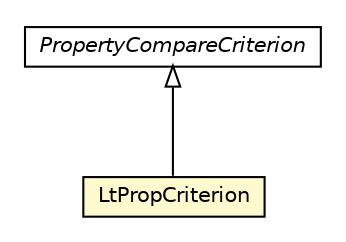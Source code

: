 #!/usr/local/bin/dot
#
# Class diagram 
# Generated by UMLGraph version R5_6_6-8-g8d7759 (http://www.umlgraph.org/)
#

digraph G {
	edge [fontname="Helvetica",fontsize=10,labelfontname="Helvetica",labelfontsize=10];
	node [fontname="Helvetica",fontsize=10,shape=plaintext];
	nodesep=0.25;
	ranksep=0.5;
	// org.dayatang.domain.internal.repo.PropertyCompareCriterion
	c67895 [label=<<table title="org.dayatang.domain.internal.repo.PropertyCompareCriterion" border="0" cellborder="1" cellspacing="0" cellpadding="2" port="p" href="./PropertyCompareCriterion.html">
		<tr><td><table border="0" cellspacing="0" cellpadding="1">
<tr><td align="center" balign="center"><font face="Helvetica-Oblique"> PropertyCompareCriterion </font></td></tr>
		</table></td></tr>
		</table>>, URL="./PropertyCompareCriterion.html", fontname="Helvetica", fontcolor="black", fontsize=10.0];
	// org.dayatang.domain.internal.repo.LtPropCriterion
	c67903 [label=<<table title="org.dayatang.domain.internal.repo.LtPropCriterion" border="0" cellborder="1" cellspacing="0" cellpadding="2" port="p" bgcolor="lemonChiffon" href="./LtPropCriterion.html">
		<tr><td><table border="0" cellspacing="0" cellpadding="1">
<tr><td align="center" balign="center"> LtPropCriterion </td></tr>
		</table></td></tr>
		</table>>, URL="./LtPropCriterion.html", fontname="Helvetica", fontcolor="black", fontsize=10.0];
	//org.dayatang.domain.internal.repo.LtPropCriterion extends org.dayatang.domain.internal.repo.PropertyCompareCriterion
	c67895:p -> c67903:p [dir=back,arrowtail=empty];
}

